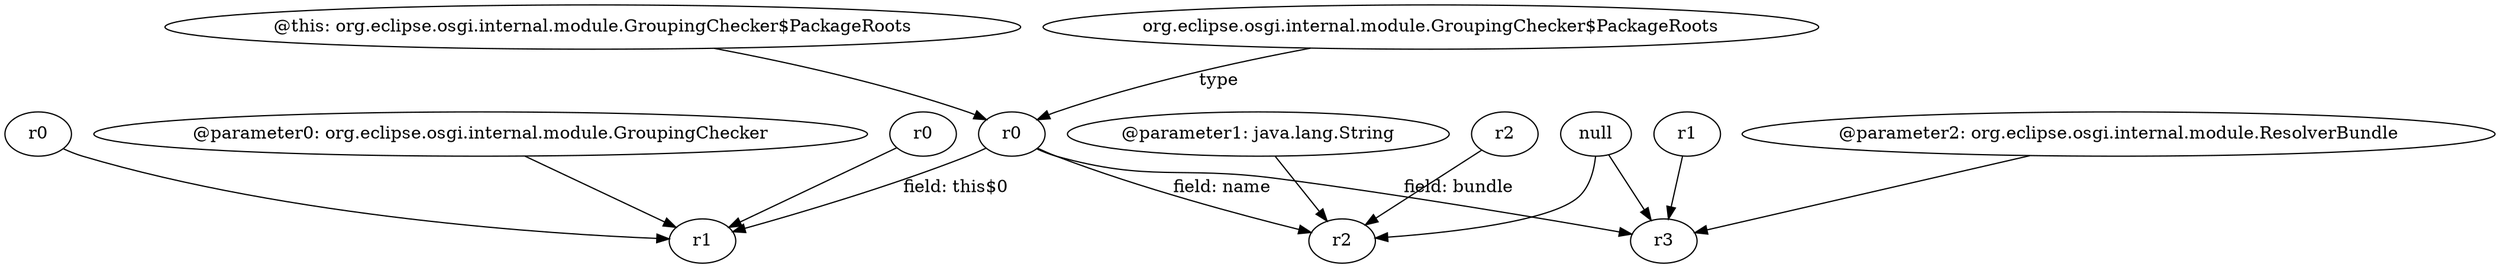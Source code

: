 digraph g {
0[label="r0"]
1[label="r1"]
0->1[label="field: this$0"]
2[label="r2"]
0->2[label="field: name"]
3[label="@this: org.eclipse.osgi.internal.module.GroupingChecker$PackageRoots"]
3->0[label=""]
4[label="r3"]
0->4[label="field: bundle"]
5[label="org.eclipse.osgi.internal.module.GroupingChecker$PackageRoots"]
5->0[label="type"]
6[label="null"]
6->4[label=""]
7[label="@parameter0: org.eclipse.osgi.internal.module.GroupingChecker"]
7->1[label=""]
8[label="@parameter1: java.lang.String"]
8->2[label=""]
9[label="r2"]
9->2[label=""]
10[label="r1"]
10->4[label=""]
6->2[label=""]
11[label="r0"]
11->1[label=""]
12[label="@parameter2: org.eclipse.osgi.internal.module.ResolverBundle"]
12->4[label=""]
13[label="r0"]
13->1[label=""]
}